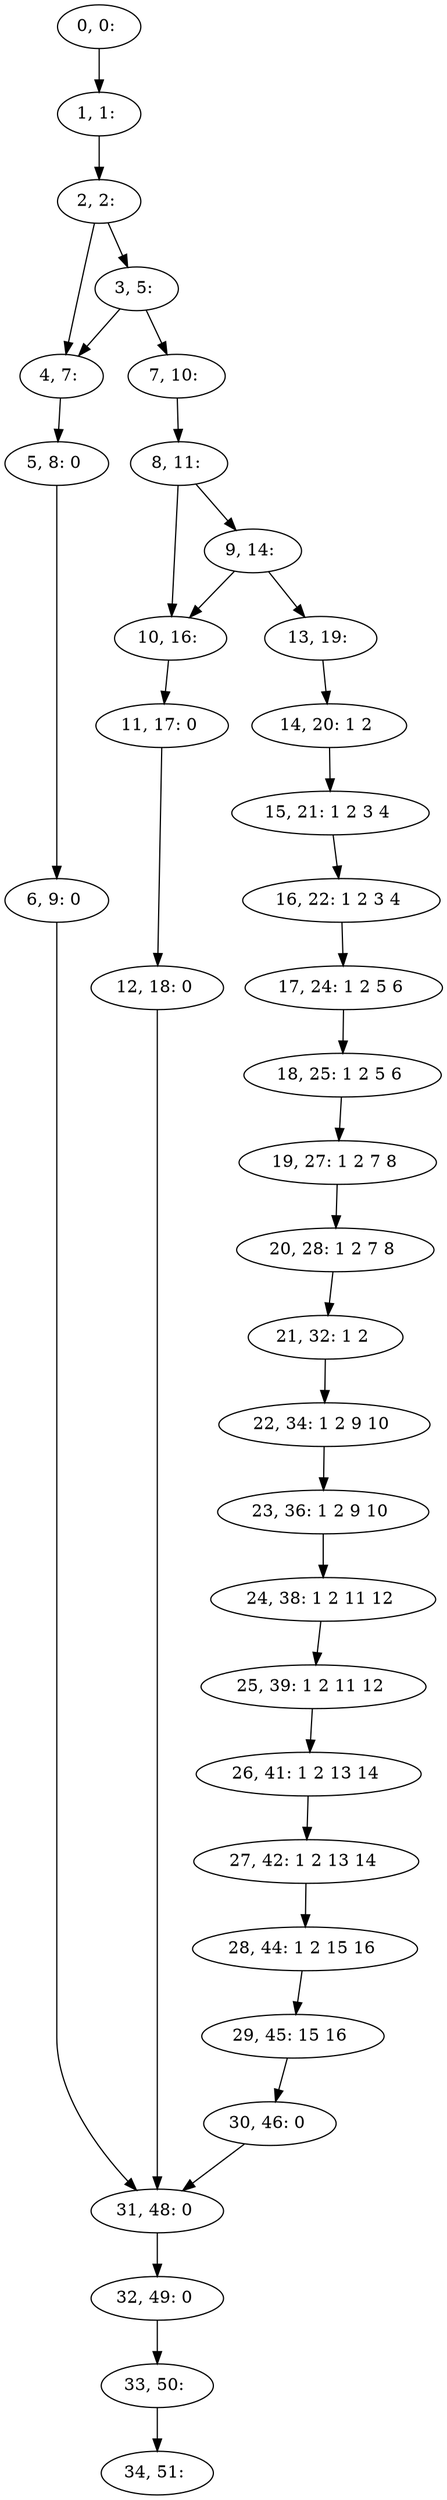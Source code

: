 digraph G {
0[label="0, 0: "];
1[label="1, 1: "];
2[label="2, 2: "];
3[label="3, 5: "];
4[label="4, 7: "];
5[label="5, 8: 0 "];
6[label="6, 9: 0 "];
7[label="7, 10: "];
8[label="8, 11: "];
9[label="9, 14: "];
10[label="10, 16: "];
11[label="11, 17: 0 "];
12[label="12, 18: 0 "];
13[label="13, 19: "];
14[label="14, 20: 1 2 "];
15[label="15, 21: 1 2 3 4 "];
16[label="16, 22: 1 2 3 4 "];
17[label="17, 24: 1 2 5 6 "];
18[label="18, 25: 1 2 5 6 "];
19[label="19, 27: 1 2 7 8 "];
20[label="20, 28: 1 2 7 8 "];
21[label="21, 32: 1 2 "];
22[label="22, 34: 1 2 9 10 "];
23[label="23, 36: 1 2 9 10 "];
24[label="24, 38: 1 2 11 12 "];
25[label="25, 39: 1 2 11 12 "];
26[label="26, 41: 1 2 13 14 "];
27[label="27, 42: 1 2 13 14 "];
28[label="28, 44: 1 2 15 16 "];
29[label="29, 45: 15 16 "];
30[label="30, 46: 0 "];
31[label="31, 48: 0 "];
32[label="32, 49: 0 "];
33[label="33, 50: "];
34[label="34, 51: "];
0->1 ;
1->2 ;
2->3 ;
2->4 ;
3->4 ;
3->7 ;
4->5 ;
5->6 ;
6->31 ;
7->8 ;
8->9 ;
8->10 ;
9->10 ;
9->13 ;
10->11 ;
11->12 ;
12->31 ;
13->14 ;
14->15 ;
15->16 ;
16->17 ;
17->18 ;
18->19 ;
19->20 ;
20->21 ;
21->22 ;
22->23 ;
23->24 ;
24->25 ;
25->26 ;
26->27 ;
27->28 ;
28->29 ;
29->30 ;
30->31 ;
31->32 ;
32->33 ;
33->34 ;
}
